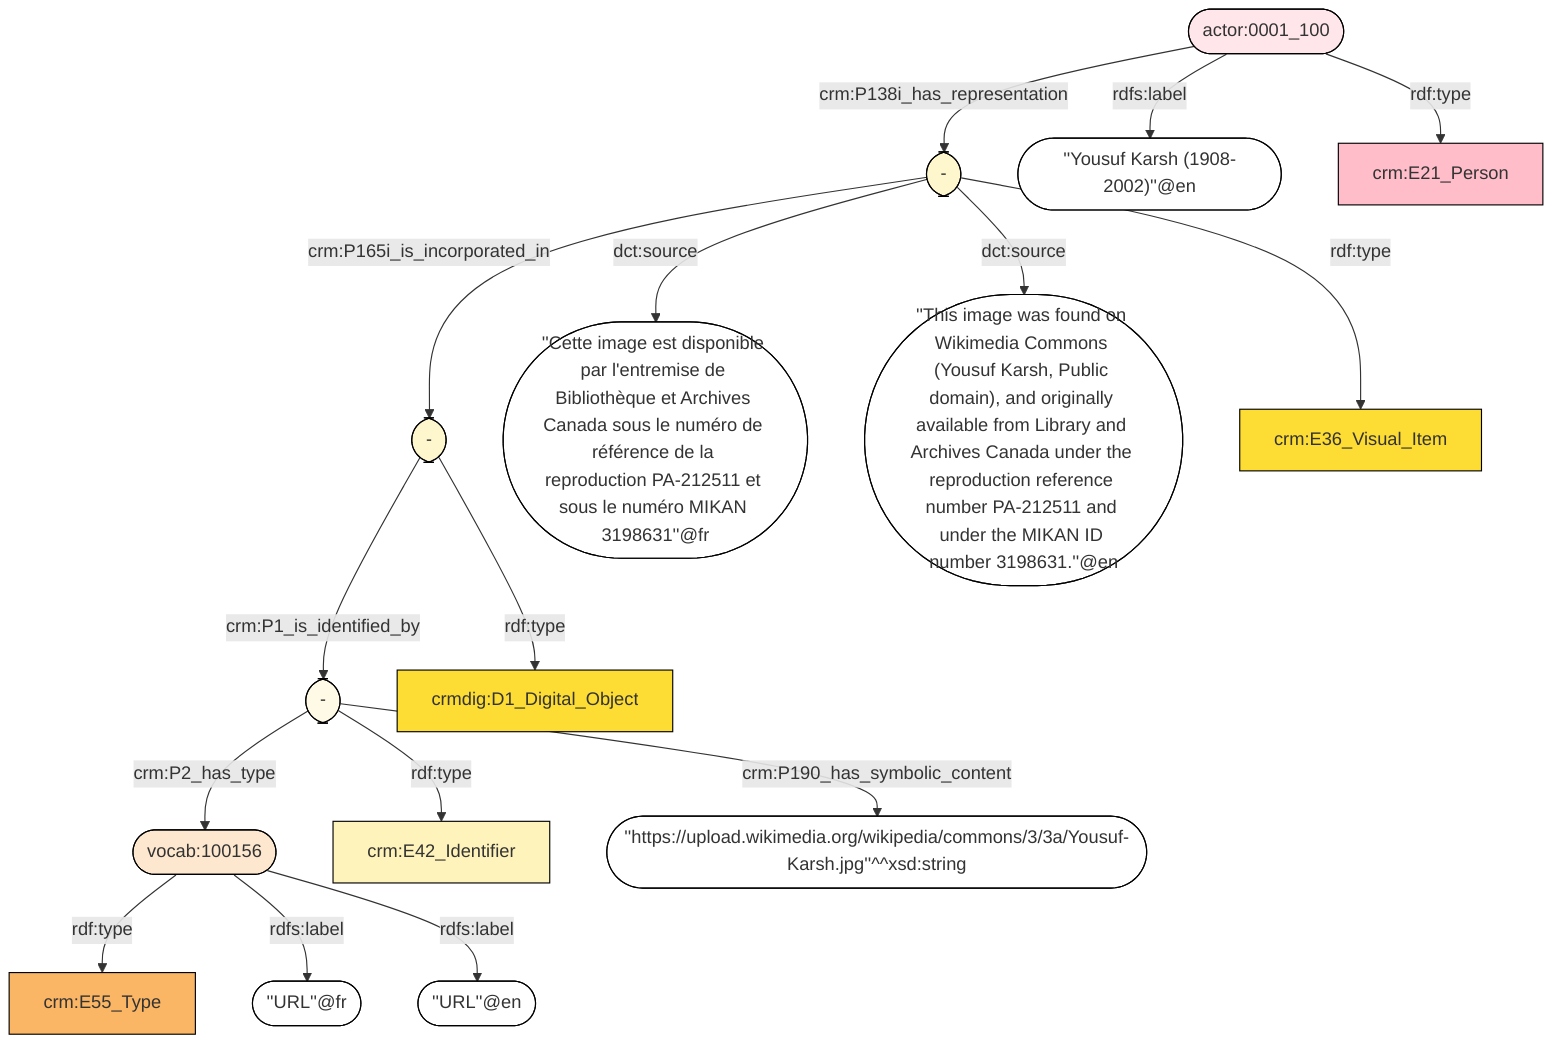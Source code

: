 flowchart TD
classDef Literal fill:#ffffff,stroke:#000000;
classDef Literal_URI fill:,stroke:;
classDef E1_CRM_Entity fill:#ffffff,stroke:#000000;
classDef E1_CRM_Entity_URI fill:#ffffff,stroke:#000000;
classDef E2_Temporal_Entity fill:#82c3ec,stroke:#000000;
classDef E2_Temporal_Entity_URI fill:#d2e9f9,stroke:#000000;
classDef E55_Type fill:#fab565,stroke:#000000;
classDef E55_Type_URI fill:#fde7ce,stroke:#000000;
classDef E52_Time-Span fill:#86bcc8,stroke:#000000;
classDef E52_Time-Span_URI fill:#dcebef,stroke:#000000;
classDef E41_Appellation fill:#fef3ba,stroke:#000000;
classDef E41_Appellation_URI fill:#fffae6,stroke:#000000;
classDef E53_Place fill:#94cc7d,stroke:#000000;
classDef E53_Place_URI fill:#e1f1da,stroke:#000000;
classDef E77_Persistent_Item fill:#ffffff,stroke:#000000;
classDef E77_Persistent_Item_URI fill:#ffffff,stroke:#000000;
classDef E28_Conceptual_Object fill:#fddc34,stroke:#000000;
classDef E28_Conceptual_Object_URI fill:#fef6cd,stroke:#000000;
classDef E18_Physical_Thing fill:#e1ba9c,stroke:#000000;
classDef E18_Physical_Thing_URI fill:#f3e5d8,stroke:#000000;
classDef E39_Actor fill:#ffbdca,stroke:#000000;
classDef E39_Actor_URI fill:#ffe6eb,stroke:#000000;
classDef PC0_Typed_CRM_Property fill:#cc80ff,stroke:#000000;
classDef PC0_Typed_CRM_Property_URI fill:#ebccff,stroke:#000000;
classDef Multi fill:#cccccc,stroke:#000000;
classDef Multi_URI fill:#cccccc,stroke:#000000;
0(["actor:0001_100"]) -->|crm:P138i_has_representation| 1(["-"])
2(["-"]) -->|crm:P1_is_identified_by| 3(["-"])
1(["-"]) -->|crm:P165i_is_incorporated_in| 2(["-"])
4(["vocab:100156"]):::E55_Type_URI -->|rdf:type| 5["crm:E55_Type"]:::E55_Type
4(["vocab:100156"]) -->|rdfs:label| 6(["''URL''@fr"]):::Literal
3(["-"]) -->|crm:P2_has_type| 4(["vocab:100156"])
3(["-"]):::E41_Appellation_URI -->|rdf:type| 7["crm:E42_Identifier"]:::E41_Appellation
1(["-"]) -->|dct:source| 8(["''Cette image est disponible par l'entremise de Bibliothèque et Archives Canada sous le numéro de référence de la reproduction PA-212511 et sous le numéro MIKAN 3198631''@fr"]):::Literal
1(["-"]) -->|dct:source| 9(["''This image was found on Wikimedia Commons (Yousuf Karsh, Public domain), and originally available from Library and Archives Canada under the reproduction reference number PA-212511 and under the MIKAN ID number 3198631.''@en"]):::Literal
1(["-"]):::E28_Conceptual_Object_URI -->|rdf:type| 10["crm:E36_Visual_Item"]:::E28_Conceptual_Object
0(["actor:0001_100"]) -->|rdfs:label| 11(["''Yousuf Karsh (1908-2002)''@en"]):::Literal
3(["-"]) -->|crm:P190_has_symbolic_content| 12(["''https://upload.wikimedia.org/wikipedia/commons/3/3a/Yousuf-Karsh.jpg''^^xsd:string"]):::Literal
4(["vocab:100156"]) -->|rdfs:label| 13(["''URL''@en"]):::Literal
0(["actor:0001_100"]):::E39_Actor_URI -->|rdf:type| 14["crm:E21_Person"]:::E39_Actor
2(["-"]):::E28_Conceptual_Object_URI -->|rdf:type| 15["crmdig:D1_Digital_Object"]:::E28_Conceptual_Object